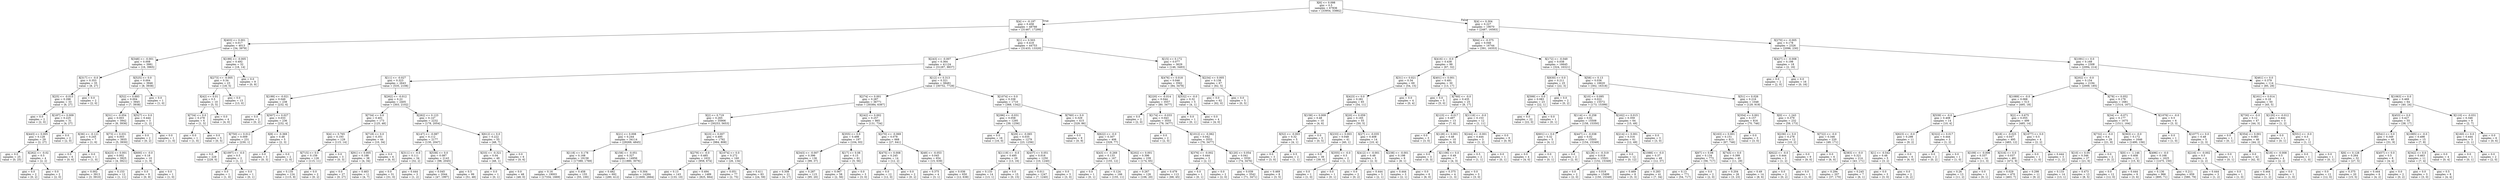 digraph Tree {
node [shape=box] ;
0 [label="X[6] <= 0.098\ngini = 0.5\nsamples = 67836\nvalue = [33954, 33882]"] ;
1 [label="X[4] <= -0.197\ngini = 0.458\nsamples = 48766\nvalue = [31467, 17299]"] ;
0 -> 1 [labeldistance=2.5, labelangle=45, headlabel="True"] ;
2 [label="X[403] <= 0.001\ngini = 0.017\nsamples = 4013\nvalue = [34, 3979]"] ;
1 -> 2 ;
3 [label="X[348] <= -0.001\ngini = 0.008\nsamples = 3981\nvalue = [16, 3965]"] ;
2 -> 3 ;
4 [label="X[317] <= -0.0\ngini = 0.353\nsamples = 35\nvalue = [8, 27]"] ;
3 -> 4 ;
5 [label="X[25] <= -0.015\ngini = 0.298\nsamples = 33\nvalue = [6, 27]"] ;
4 -> 5 ;
6 [label="gini = 0.0\nsamples = 2\nvalue = [2, 0]"] ;
5 -> 6 ;
7 [label="X[187] <= 0.009\ngini = 0.225\nsamples = 31\nvalue = [4, 27]"] ;
5 -> 7 ;
8 [label="X[443] <= 0.005\ngini = 0.128\nsamples = 29\nvalue = [2, 27]"] ;
7 -> 8 ;
9 [label="gini = 0.0\nsamples = 25\nvalue = [0, 25]"] ;
8 -> 9 ;
10 [label="X[262] <= -0.02\ngini = 0.5\nsamples = 4\nvalue = [2, 2]"] ;
8 -> 10 ;
11 [label="gini = 0.0\nsamples = 2\nvalue = [0, 2]"] ;
10 -> 11 ;
12 [label="gini = 0.0\nsamples = 2\nvalue = [2, 0]"] ;
10 -> 12 ;
13 [label="gini = 0.0\nsamples = 2\nvalue = [2, 0]"] ;
7 -> 13 ;
14 [label="gini = 0.0\nsamples = 2\nvalue = [2, 0]"] ;
4 -> 14 ;
15 [label="X[525] <= 0.0\ngini = 0.004\nsamples = 3946\nvalue = [8, 3938]"] ;
3 -> 15 ;
16 [label="X[52] <= 0.693\ngini = 0.004\nsamples = 3945\nvalue = [7, 3938]"] ;
15 -> 16 ;
17 [label="X[31] <= -0.054\ngini = 0.003\nsamples = 3942\nvalue = [6, 3936]"] ;
16 -> 17 ;
18 [label="X[36] <= -0.121\ngini = 0.245\nsamples = 7\nvalue = [1, 6]"] ;
17 -> 18 ;
19 [label="gini = 0.0\nsamples = 6\nvalue = [0, 6]"] ;
18 -> 19 ;
20 [label="gini = 0.0\nsamples = 1\nvalue = [1, 0]"] ;
18 -> 20 ;
21 [label="X[73] <= 0.031\ngini = 0.003\nsamples = 3935\nvalue = [5, 3930]"] ;
17 -> 21 ;
22 [label="X[423] <= 0.001\ngini = 0.002\nsamples = 3925\nvalue = [4, 3921]"] ;
21 -> 22 ;
23 [label="gini = 0.002\nsamples = 3913\nvalue = [3, 3910]"] ;
22 -> 23 ;
24 [label="gini = 0.153\nsamples = 12\nvalue = [1, 11]"] ;
22 -> 24 ;
25 [label="X[600] <= -0.0\ngini = 0.18\nsamples = 10\nvalue = [1, 9]"] ;
21 -> 25 ;
26 [label="gini = 0.0\nsamples = 9\nvalue = [0, 9]"] ;
25 -> 26 ;
27 [label="gini = 0.0\nsamples = 1\nvalue = [1, 0]"] ;
25 -> 27 ;
28 [label="X[527] <= 0.0\ngini = 0.444\nsamples = 3\nvalue = [1, 2]"] ;
16 -> 28 ;
29 [label="gini = 0.0\nsamples = 2\nvalue = [0, 2]"] ;
28 -> 29 ;
30 [label="gini = 0.0\nsamples = 1\nvalue = [1, 0]"] ;
28 -> 30 ;
31 [label="gini = 0.0\nsamples = 1\nvalue = [1, 0]"] ;
15 -> 31 ;
32 [label="X[199] <= -0.005\ngini = 0.492\nsamples = 32\nvalue = [18, 14]"] ;
2 -> 32 ;
33 [label="X[273] <= -0.005\ngini = 0.34\nsamples = 23\nvalue = [18, 5]"] ;
32 -> 33 ;
34 [label="X[42] <= 0.01\ngini = 0.5\nsamples = 10\nvalue = [5, 5]"] ;
33 -> 34 ;
35 [label="X[734] <= 0.0\ngini = 0.278\nsamples = 6\nvalue = [1, 5]"] ;
34 -> 35 ;
36 [label="gini = 0.0\nsamples = 1\nvalue = [1, 0]"] ;
35 -> 36 ;
37 [label="gini = 0.0\nsamples = 5\nvalue = [0, 5]"] ;
35 -> 37 ;
38 [label="gini = 0.0\nsamples = 4\nvalue = [4, 0]"] ;
34 -> 38 ;
39 [label="gini = 0.0\nsamples = 13\nvalue = [13, 0]"] ;
33 -> 39 ;
40 [label="gini = 0.0\nsamples = 9\nvalue = [0, 9]"] ;
32 -> 40 ;
41 [label="X[1] <= 0.503\ngini = 0.418\nsamples = 44753\nvalue = [31433, 13320]"] ;
1 -> 41 ;
42 [label="X[243] <= -0.007\ngini = 0.364\nsamples = 41124\nvalue = [31287, 9837]"] ;
41 -> 42 ;
43 [label="X[11] <= -0.027\ngini = 0.323\nsamples = 2643\nvalue = [535, 2108]"] ;
42 -> 43 ;
44 [label="X[199] <= -0.021\ngini = 0.049\nsamples = 238\nvalue = [232, 6]"] ;
43 -> 44 ;
45 [label="gini = 0.0\nsamples = 2\nvalue = [0, 2]"] ;
44 -> 45 ;
46 [label="X[507] <= 0.027\ngini = 0.033\nsamples = 236\nvalue = [232, 4]"] ;
44 -> 46 ;
47 [label="X[750] <= 0.012\ngini = 0.009\nsamples = 231\nvalue = [230, 1]"] ;
46 -> 47 ;
48 [label="gini = 0.0\nsamples = 229\nvalue = [229, 0]"] ;
47 -> 48 ;
49 [label="X[1097] <= -0.0\ngini = 0.5\nsamples = 2\nvalue = [1, 1]"] ;
47 -> 49 ;
50 [label="gini = 0.0\nsamples = 1\nvalue = [1, 0]"] ;
49 -> 50 ;
51 [label="gini = 0.0\nsamples = 1\nvalue = [0, 1]"] ;
49 -> 51 ;
52 [label="X[8] <= -0.369\ngini = 0.48\nsamples = 5\nvalue = [2, 3]"] ;
46 -> 52 ;
53 [label="gini = 0.0\nsamples = 3\nvalue = [0, 3]"] ;
52 -> 53 ;
54 [label="gini = 0.0\nsamples = 2\nvalue = [2, 0]"] ;
52 -> 54 ;
55 [label="X[262] <= -0.012\ngini = 0.22\nsamples = 2405\nvalue = [303, 2102]"] ;
43 -> 55 ;
56 [label="X[734] <= 0.0\ngini = 0.401\nsamples = 173\nvalue = [125, 48]"] ;
55 -> 56 ;
57 [label="X[4] <= 0.765\ngini = 0.193\nsamples = 129\nvalue = [115, 14]"] ;
56 -> 57 ;
58 [label="X[715] <= 0.0\ngini = 0.159\nsamples = 126\nvalue = [115, 11]"] ;
57 -> 58 ;
59 [label="gini = 0.135\nsamples = 124\nvalue = [115, 9]"] ;
58 -> 59 ;
60 [label="gini = 0.0\nsamples = 2\nvalue = [0, 2]"] ;
58 -> 60 ;
61 [label="gini = 0.0\nsamples = 3\nvalue = [0, 3]"] ;
57 -> 61 ;
62 [label="X[718] <= 0.0\ngini = 0.351\nsamples = 44\nvalue = [10, 34]"] ;
56 -> 62 ;
63 [label="X[91] <= 0.005\ngini = 0.188\nsamples = 38\nvalue = [4, 34]"] ;
62 -> 63 ;
64 [label="gini = 0.0\nsamples = 27\nvalue = [0, 27]"] ;
63 -> 64 ;
65 [label="gini = 0.463\nsamples = 11\nvalue = [4, 7]"] ;
63 -> 65 ;
66 [label="gini = 0.0\nsamples = 6\nvalue = [6, 0]"] ;
62 -> 66 ;
67 [label="X[262] <= 0.123\ngini = 0.147\nsamples = 2232\nvalue = [178, 2054]"] ;
55 -> 67 ;
68 [label="X[147] <= -0.087\ngini = 0.112\nsamples = 2177\nvalue = [130, 2047]"] ;
67 -> 68 ;
69 [label="X[311] <= -0.0\ngini = 0.111\nsamples = 34\nvalue = [32, 2]"] ;
68 -> 69 ;
70 [label="gini = 0.0\nsamples = 31\nvalue = [31, 0]"] ;
69 -> 70 ;
71 [label="gini = 0.444\nsamples = 3\nvalue = [1, 2]"] ;
69 -> 71 ;
72 [label="X[538] <= 0.0\ngini = 0.087\nsamples = 2143\nvalue = [98, 2045]"] ;
68 -> 72 ;
73 [label="gini = 0.045\nsamples = 2044\nvalue = [47, 1997]"] ;
72 -> 73 ;
74 [label="gini = 0.5\nsamples = 99\nvalue = [51, 48]"] ;
72 -> 74 ;
75 [label="X[612] <= 0.0\ngini = 0.222\nsamples = 55\nvalue = [48, 7]"] ;
67 -> 75 ;
76 [label="X[33] <= -0.321\ngini = 0.04\nsamples = 49\nvalue = [48, 1]"] ;
75 -> 76 ;
77 [label="gini = 0.0\nsamples = 1\nvalue = [0, 1]"] ;
76 -> 77 ;
78 [label="gini = 0.0\nsamples = 48\nvalue = [48, 0]"] ;
76 -> 78 ;
79 [label="gini = 0.0\nsamples = 6\nvalue = [0, 6]"] ;
75 -> 79 ;
80 [label="X[12] <= 0.313\ngini = 0.321\nsamples = 38481\nvalue = [30752, 7729]"] ;
42 -> 80 ;
81 [label="X[274] <= 0.001\ngini = 0.287\nsamples = 36771\nvalue = [30384, 6387]"] ;
80 -> 81 ;
82 [label="X[2] <= 0.719\ngini = 0.265\nsamples = 35906\nvalue = [30253, 5653]"] ;
81 -> 82 ;
83 [label="X[21] <= 0.008\ngini = 0.244\nsamples = 34114\nvalue = [29269, 4845]"] ;
82 -> 83 ;
84 [label="X[118] <= 0.178\ngini = 0.168\nsamples = 19158\nvalue = [17389, 1769]"] ;
83 -> 84 ;
85 [label="gini = 0.16\nsamples = 19003\nvalue = [17334, 1669]"] ;
84 -> 85 ;
86 [label="gini = 0.458\nsamples = 155\nvalue = [55, 100]"] ;
84 -> 86 ;
87 [label="X[158] <= -0.051\ngini = 0.327\nsamples = 14956\nvalue = [11880, 3076]"] ;
83 -> 87 ;
88 [label="gini = 0.482\nsamples = 692\nvalue = [280, 412]"] ;
87 -> 88 ;
89 [label="gini = 0.304\nsamples = 14264\nvalue = [11600, 2664]"] ;
87 -> 89 ;
90 [label="X[23] <= 0.007\ngini = 0.495\nsamples = 1792\nvalue = [984, 808]"] ;
82 -> 90 ;
91 [label="X[279] <= -0.0\ngini = 0.485\nsamples = 1632\nvalue = [958, 674]"] ;
90 -> 91 ;
92 [label="gini = 0.13\nsamples = 143\nvalue = [133, 10]"] ;
91 -> 92 ;
93 [label="gini = 0.494\nsamples = 1489\nvalue = [825, 664]"] ;
91 -> 93 ;
94 [label="X[1074] <= 0.0\ngini = 0.272\nsamples = 160\nvalue = [26, 134]"] ;
90 -> 94 ;
95 [label="gini = 0.051\nsamples = 77\nvalue = [2, 75]"] ;
94 -> 95 ;
96 [label="gini = 0.411\nsamples = 83\nvalue = [24, 59]"] ;
94 -> 96 ;
97 [label="X[242] <= 0.002\ngini = 0.257\nsamples = 865\nvalue = [131, 734]"] ;
81 -> 97 ;
98 [label="X[355] <= 0.0\ngini = 0.498\nsamples = 197\nvalue = [104, 93]"] ;
97 -> 98 ;
99 [label="X[343] <= -0.007\ngini = 0.396\nsamples = 136\nvalue = [99, 37]"] ;
98 -> 99 ;
100 [label="gini = 0.308\nsamples = 21\nvalue = [4, 17]"] ;
99 -> 100 ;
101 [label="gini = 0.287\nsamples = 115\nvalue = [95, 20]"] ;
99 -> 101 ;
102 [label="X[17] <= 0.08\ngini = 0.15\nsamples = 61\nvalue = [5, 56]"] ;
98 -> 102 ;
103 [label="gini = 0.067\nsamples = 58\nvalue = [2, 56]"] ;
102 -> 103 ;
104 [label="gini = 0.0\nsamples = 3\nvalue = [3, 0]"] ;
102 -> 104 ;
105 [label="X[270] <= -0.069\ngini = 0.078\nsamples = 668\nvalue = [27, 641]"] ;
97 -> 105 ;
106 [label="X[475] <= 0.008\ngini = 0.245\nsamples = 14\nvalue = [12, 2]"] ;
105 -> 106 ;
107 [label="gini = 0.0\nsamples = 12\nvalue = [12, 0]"] ;
106 -> 107 ;
108 [label="gini = 0.0\nsamples = 2\nvalue = [0, 2]"] ;
106 -> 108 ;
109 [label="X[49] <= -0.053\ngini = 0.045\nsamples = 654\nvalue = [15, 639]"] ;
105 -> 109 ;
110 [label="gini = 0.375\nsamples = 4\nvalue = [3, 1]"] ;
109 -> 110 ;
111 [label="gini = 0.036\nsamples = 650\nvalue = [12, 638]"] ;
109 -> 111 ;
112 [label="X[1074] <= 0.0\ngini = 0.338\nsamples = 1710\nvalue = [368, 1342]"] ;
80 -> 112 ;
113 [label="X[296] <= -0.031\ngini = 0.058\nsamples = 1295\nvalue = [39, 1256]"] ;
112 -> 113 ;
114 [label="gini = 0.0\nsamples = 16\nvalue = [16, 0]"] ;
113 -> 114 ;
115 [label="X[29] <= -0.065\ngini = 0.035\nsamples = 1279\nvalue = [23, 1256]"] ;
113 -> 115 ;
116 [label="X[1119] <= -0.0\ngini = 0.495\nsamples = 29\nvalue = [13, 16]"] ;
115 -> 116 ;
117 [label="gini = 0.133\nsamples = 14\nvalue = [13, 1]"] ;
116 -> 117 ;
118 [label="gini = 0.0\nsamples = 15\nvalue = [0, 15]"] ;
116 -> 118 ;
119 [label="X[437] <= 0.051\ngini = 0.016\nsamples = 1250\nvalue = [10, 1240]"] ;
115 -> 119 ;
120 [label="gini = 0.011\nsamples = 1247\nvalue = [7, 1240]"] ;
119 -> 120 ;
121 [label="gini = 0.0\nsamples = 3\nvalue = [3, 0]"] ;
119 -> 121 ;
122 [label="X[760] <= 0.0\ngini = 0.329\nsamples = 415\nvalue = [329, 86]"] ;
112 -> 122 ;
123 [label="gini = 0.0\nsamples = 9\nvalue = [0, 9]"] ;
122 -> 123 ;
124 [label="X[622] <= -0.0\ngini = 0.307\nsamples = 406\nvalue = [329, 77]"] ;
122 -> 124 ;
125 [label="X[43] <= -0.269\ngini = 0.133\nsamples = 167\nvalue = [155, 12]"] ;
124 -> 125 ;
126 [label="gini = 0.0\nsamples = 1\nvalue = [0, 1]"] ;
125 -> 126 ;
127 [label="gini = 0.124\nsamples = 166\nvalue = [155, 11]"] ;
125 -> 127 ;
128 [label="X[202] <= 0.001\ngini = 0.396\nsamples = 239\nvalue = [174, 65]"] ;
124 -> 128 ;
129 [label="gini = 0.267\nsamples = 126\nvalue = [106, 20]"] ;
128 -> 129 ;
130 [label="gini = 0.479\nsamples = 113\nvalue = [68, 45]"] ;
128 -> 130 ;
131 [label="X[15] <= 0.172\ngini = 0.077\nsamples = 3629\nvalue = [146, 3483]"] ;
41 -> 131 ;
132 [label="X[476] <= 0.018\ngini = 0.046\nsamples = 3562\nvalue = [84, 3478]"] ;
131 -> 132 ;
133 [label="X[220] <= -0.014\ngini = 0.044\nsamples = 3557\nvalue = [80, 3477]"] ;
132 -> 133 ;
134 [label="gini = 0.0\nsamples = 2\nvalue = [2, 0]"] ;
133 -> 134 ;
135 [label="X[174] <= -0.033\ngini = 0.043\nsamples = 3555\nvalue = [78, 3477]"] ;
133 -> 135 ;
136 [label="gini = 0.0\nsamples = 2\nvalue = [2, 0]"] ;
135 -> 136 ;
137 [label="X[1012] <= -0.062\ngini = 0.042\nsamples = 3553\nvalue = [76, 3477]"] ;
135 -> 137 ;
138 [label="X[376] <= -0.002\ngini = 0.444\nsamples = 3\nvalue = [2, 1]"] ;
137 -> 138 ;
139 [label="gini = 0.0\nsamples = 1\nvalue = [0, 1]"] ;
138 -> 139 ;
140 [label="gini = 0.0\nsamples = 2\nvalue = [2, 0]"] ;
138 -> 140 ;
141 [label="X[120] <= 0.054\ngini = 0.041\nsamples = 3550\nvalue = [74, 3476]"] ;
137 -> 141 ;
142 [label="gini = 0.039\nsamples = 3542\nvalue = [71, 3471]"] ;
141 -> 142 ;
143 [label="gini = 0.469\nsamples = 8\nvalue = [3, 5]"] ;
141 -> 143 ;
144 [label="X[532] <= -0.0\ngini = 0.32\nsamples = 5\nvalue = [4, 1]"] ;
132 -> 144 ;
145 [label="gini = 0.0\nsamples = 1\nvalue = [0, 1]"] ;
144 -> 145 ;
146 [label="gini = 0.0\nsamples = 4\nvalue = [4, 0]"] ;
144 -> 146 ;
147 [label="X[234] <= 0.005\ngini = 0.138\nsamples = 67\nvalue = [62, 5]"] ;
131 -> 147 ;
148 [label="gini = 0.0\nsamples = 62\nvalue = [62, 0]"] ;
147 -> 148 ;
149 [label="gini = 0.0\nsamples = 5\nvalue = [0, 5]"] ;
147 -> 149 ;
150 [label="X[4] <= 0.304\ngini = 0.227\nsamples = 19070\nvalue = [2487, 16583]"] ;
0 -> 150 [labeldistance=2.5, labelangle=-45, headlabel="False"] ;
151 [label="X[64] <= -0.375\ngini = 0.046\nsamples = 16744\nvalue = [391, 16353]"] ;
150 -> 151 ;
152 [label="X[416] <= -0.0\ngini = 0.438\nsamples = 99\nvalue = [67, 32]"] ;
151 -> 152 ;
153 [label="X[31] <= 0.021\ngini = 0.34\nsamples = 69\nvalue = [54, 15]"] ;
152 -> 153 ;
154 [label="X[423] <= 0.0\ngini = 0.281\nsamples = 65\nvalue = [54, 11]"] ;
153 -> 154 ;
155 [label="X[158] <= 0.009\ngini = 0.48\nsamples = 10\nvalue = [4, 6]"] ;
154 -> 155 ;
156 [label="X[52] <= -0.003\ngini = 0.32\nsamples = 5\nvalue = [4, 1]"] ;
155 -> 156 ;
157 [label="gini = 0.0\nsamples = 3\nvalue = [3, 0]"] ;
156 -> 157 ;
158 [label="gini = 0.5\nsamples = 2\nvalue = [1, 1]"] ;
156 -> 158 ;
159 [label="gini = 0.0\nsamples = 5\nvalue = [0, 5]"] ;
155 -> 159 ;
160 [label="X[20] <= 0.059\ngini = 0.165\nsamples = 55\nvalue = [50, 5]"] ;
154 -> 160 ;
161 [label="X[233] <= 0.003\ngini = 0.048\nsamples = 41\nvalue = [40, 1]"] ;
160 -> 161 ;
162 [label="gini = 0.0\nsamples = 39\nvalue = [39, 0]"] ;
161 -> 162 ;
163 [label="X[355] <= -0.0\ngini = 0.5\nsamples = 2\nvalue = [1, 1]"] ;
161 -> 163 ;
164 [label="gini = 0.0\nsamples = 1\nvalue = [1, 0]"] ;
163 -> 164 ;
165 [label="gini = 0.0\nsamples = 1\nvalue = [0, 1]"] ;
163 -> 165 ;
166 [label="X[27] <= -0.035\ngini = 0.408\nsamples = 14\nvalue = [10, 4]"] ;
160 -> 166 ;
167 [label="X[412] <= -0.001\ngini = 0.48\nsamples = 5\nvalue = [2, 3]"] ;
166 -> 167 ;
168 [label="gini = 0.0\nsamples = 2\nvalue = [0, 2]"] ;
167 -> 168 ;
169 [label="gini = 0.444\nsamples = 3\nvalue = [2, 1]"] ;
167 -> 169 ;
170 [label="X[238] <= -0.001\ngini = 0.198\nsamples = 9\nvalue = [8, 1]"] ;
166 -> 170 ;
171 [label="gini = 0.444\nsamples = 3\nvalue = [2, 1]"] ;
170 -> 171 ;
172 [label="gini = 0.0\nsamples = 6\nvalue = [6, 0]"] ;
170 -> 172 ;
173 [label="gini = 0.0\nsamples = 4\nvalue = [0, 4]"] ;
153 -> 173 ;
174 [label="X[401] <= 0.001\ngini = 0.491\nsamples = 30\nvalue = [13, 17]"] ;
152 -> 174 ;
175 [label="gini = 0.0\nsamples = 5\nvalue = [5, 0]"] ;
174 -> 175 ;
176 [label="X[760] <= -0.0\ngini = 0.435\nsamples = 25\nvalue = [8, 17]"] ;
174 -> 176 ;
177 [label="X[123] <= -0.017\ngini = 0.497\nsamples = 13\nvalue = [7, 6]"] ;
176 -> 177 ;
178 [label="gini = 0.0\nsamples = 3\nvalue = [3, 0]"] ;
177 -> 178 ;
179 [label="X[128] <= 0.001\ngini = 0.48\nsamples = 10\nvalue = [4, 6]"] ;
177 -> 179 ;
180 [label="gini = 0.0\nsamples = 3\nvalue = [0, 3]"] ;
179 -> 180 ;
181 [label="X[1106] <= 0.0\ngini = 0.49\nsamples = 7\nvalue = [4, 3]"] ;
179 -> 181 ;
182 [label="gini = 0.375\nsamples = 4\nvalue = [1, 3]"] ;
181 -> 182 ;
183 [label="gini = 0.0\nsamples = 3\nvalue = [3, 0]"] ;
181 -> 183 ;
184 [label="X[1116] <= -0.0\ngini = 0.153\nsamples = 12\nvalue = [1, 11]"] ;
176 -> 184 ;
185 [label="X[244] <= -0.001\ngini = 0.444\nsamples = 3\nvalue = [1, 2]"] ;
184 -> 185 ;
186 [label="gini = 0.5\nsamples = 2\nvalue = [1, 1]"] ;
185 -> 186 ;
187 [label="gini = 0.0\nsamples = 1\nvalue = [0, 1]"] ;
185 -> 187 ;
188 [label="gini = 0.0\nsamples = 9\nvalue = [0, 9]"] ;
184 -> 188 ;
189 [label="X[172] <= -0.049\ngini = 0.038\nsamples = 16645\nvalue = [324, 16321]"] ;
151 -> 189 ;
190 [label="X[630] <= 0.0\ngini = 0.211\nsamples = 25\nvalue = [22, 3]"] ;
189 -> 190 ;
191 [label="X[599] <= 0.0\ngini = 0.083\nsamples = 23\nvalue = [22, 1]"] ;
190 -> 191 ;
192 [label="gini = 0.0\nsamples = 22\nvalue = [22, 0]"] ;
191 -> 192 ;
193 [label="gini = 0.0\nsamples = 1\nvalue = [0, 1]"] ;
191 -> 193 ;
194 [label="gini = 0.0\nsamples = 2\nvalue = [0, 2]"] ;
190 -> 194 ;
195 [label="X[58] <= 0.13\ngini = 0.036\nsamples = 16620\nvalue = [302, 16318]"] ;
189 -> 195 ;
196 [label="X[10] <= 0.095\ngini = 0.022\nsamples = 15572\nvalue = [173, 15399]"] ;
195 -> 196 ;
197 [label="X[114] <= -0.258\ngini = 0.02\nsamples = 15508\nvalue = [158, 15350]"] ;
196 -> 197 ;
198 [label="X[601] <= 0.0\ngini = 0.32\nsamples = 5\nvalue = [4, 1]"] ;
197 -> 198 ;
199 [label="gini = 0.0\nsamples = 4\nvalue = [4, 0]"] ;
198 -> 199 ;
200 [label="gini = 0.0\nsamples = 1\nvalue = [0, 1]"] ;
198 -> 200 ;
201 [label="X[447] <= -0.038\ngini = 0.02\nsamples = 15503\nvalue = [154, 15349]"] ;
197 -> 201 ;
202 [label="gini = 0.0\nsamples = 2\nvalue = [2, 0]"] ;
201 -> 202 ;
203 [label="X[128] <= -0.319\ngini = 0.019\nsamples = 15501\nvalue = [152, 15349]"] ;
201 -> 203 ;
204 [label="gini = 0.0\nsamples = 2\nvalue = [2, 0]"] ;
203 -> 204 ;
205 [label="gini = 0.019\nsamples = 15499\nvalue = [150, 15349]"] ;
203 -> 205 ;
206 [label="X[162] <= 0.015\ngini = 0.359\nsamples = 64\nvalue = [15, 49]"] ;
196 -> 206 ;
207 [label="X[214] <= 0.001\ngini = 0.316\nsamples = 61\nvalue = [12, 49]"] ;
206 -> 207 ;
208 [label="gini = 0.0\nsamples = 12\nvalue = [0, 12]"] ;
207 -> 208 ;
209 [label="X[1088] <= -0.0\ngini = 0.37\nsamples = 49\nvalue = [12, 37]"] ;
207 -> 209 ;
210 [label="gini = 0.469\nsamples = 8\nvalue = [5, 3]"] ;
209 -> 210 ;
211 [label="gini = 0.283\nsamples = 41\nvalue = [7, 34]"] ;
209 -> 211 ;
212 [label="gini = 0.0\nsamples = 3\nvalue = [3, 0]"] ;
206 -> 212 ;
213 [label="X[51] <= 0.026\ngini = 0.216\nsamples = 1048\nvalue = [129, 919]"] ;
195 -> 213 ;
214 [label="X[354] <= 0.001\ngini = 0.157\nsamples = 816\nvalue = [70, 746]"] ;
213 -> 214 ;
215 [label="X[163] <= 0.001\ngini = 0.151\nsamples = 813\nvalue = [67, 746]"] ;
214 -> 215 ;
216 [label="X[67] <= 0.08\ngini = 0.134\nsamples = 773\nvalue = [56, 717]"] ;
215 -> 216 ;
217 [label="gini = 0.13\nsamples = 771\nvalue = [54, 717]"] ;
216 -> 217 ;
218 [label="gini = 0.0\nsamples = 2\nvalue = [2, 0]"] ;
216 -> 218 ;
219 [label="X[743] <= 0.0\ngini = 0.399\nsamples = 40\nvalue = [11, 29]"] ;
215 -> 219 ;
220 [label="gini = 0.204\nsamples = 26\nvalue = [3, 23]"] ;
219 -> 220 ;
221 [label="gini = 0.49\nsamples = 14\nvalue = [8, 6]"] ;
219 -> 221 ;
222 [label="gini = 0.0\nsamples = 3\nvalue = [3, 0]"] ;
214 -> 222 ;
223 [label="X[0] <= -1.243\ngini = 0.379\nsamples = 232\nvalue = [59, 173]"] ;
213 -> 223 ;
224 [label="X[236] <= 0.0\ngini = 0.278\nsamples = 12\nvalue = [10, 2]"] ;
223 -> 224 ;
225 [label="X[622] <= -0.0\ngini = 0.444\nsamples = 3\nvalue = [1, 2]"] ;
224 -> 225 ;
226 [label="gini = 0.0\nsamples = 2\nvalue = [0, 2]"] ;
225 -> 226 ;
227 [label="gini = 0.0\nsamples = 1\nvalue = [1, 0]"] ;
225 -> 227 ;
228 [label="gini = 0.0\nsamples = 9\nvalue = [9, 0]"] ;
224 -> 228 ;
229 [label="X[722] <= -0.0\ngini = 0.346\nsamples = 220\nvalue = [49, 171]"] ;
223 -> 229 ;
230 [label="gini = 0.0\nsamples = 6\nvalue = [6, 0]"] ;
229 -> 230 ;
231 [label="X[383] <= -0.0\ngini = 0.321\nsamples = 214\nvalue = [43, 171]"] ;
229 -> 231 ;
232 [label="gini = 0.294\nsamples = 207\nvalue = [37, 170]"] ;
231 -> 232 ;
233 [label="gini = 0.245\nsamples = 7\nvalue = [6, 1]"] ;
231 -> 233 ;
234 [label="X[270] <= -0.005\ngini = 0.178\nsamples = 2326\nvalue = [2096, 230]"] ;
150 -> 234 ;
235 [label="X[427] <= -0.008\ngini = 0.198\nsamples = 18\nvalue = [2, 16]"] ;
234 -> 235 ;
236 [label="gini = 0.0\nsamples = 2\nvalue = [2, 0]"] ;
235 -> 236 ;
237 [label="gini = 0.0\nsamples = 16\nvalue = [0, 16]"] ;
235 -> 237 ;
238 [label="X[1091] <= 0.0\ngini = 0.168\nsamples = 2308\nvalue = [2094, 214]"] ;
234 -> 238 ;
239 [label="X[202] <= -0.0\ngini = 0.154\nsamples = 2194\nvalue = [2009, 185]"] ;
238 -> 239 ;
240 [label="X[1089] <= -0.0\ngini = 0.068\nsamples = 513\nvalue = [495, 18]"] ;
239 -> 240 ;
241 [label="X[539] <= -0.0\ngini = 0.408\nsamples = 14\nvalue = [10, 4]"] ;
240 -> 241 ;
242 [label="X[623] <= -0.0\ngini = 0.298\nsamples = 11\nvalue = [9, 2]"] ;
241 -> 242 ;
243 [label="X[1] <= -0.542\ngini = 0.48\nsamples = 5\nvalue = [3, 2]"] ;
242 -> 243 ;
244 [label="gini = 0.0\nsamples = 3\nvalue = [3, 0]"] ;
243 -> 244 ;
245 [label="gini = 0.0\nsamples = 2\nvalue = [0, 2]"] ;
243 -> 245 ;
246 [label="gini = 0.0\nsamples = 6\nvalue = [6, 0]"] ;
242 -> 246 ;
247 [label="X[322] <= 0.017\ngini = 0.444\nsamples = 3\nvalue = [1, 2]"] ;
241 -> 247 ;
248 [label="gini = 0.0\nsamples = 2\nvalue = [0, 2]"] ;
247 -> 248 ;
249 [label="gini = 0.0\nsamples = 1\nvalue = [1, 0]"] ;
247 -> 249 ;
250 [label="X[2] <= 0.675\ngini = 0.055\nsamples = 499\nvalue = [485, 14]"] ;
240 -> 250 ;
251 [label="X[18] <= -0.025\ngini = 0.047\nsamples = 495\nvalue = [483, 12]"] ;
250 -> 251 ;
252 [label="X[109] <= -0.006\ngini = 0.337\nsamples = 14\nvalue = [11, 3]"] ;
251 -> 252 ;
253 [label="gini = 0.26\nsamples = 13\nvalue = [11, 2]"] ;
252 -> 253 ;
254 [label="gini = 0.0\nsamples = 1\nvalue = [0, 1]"] ;
252 -> 254 ;
255 [label="X[316] <= 0.0\ngini = 0.037\nsamples = 481\nvalue = [472, 9]"] ;
251 -> 255 ;
256 [label="gini = 0.029\nsamples = 470\nvalue = [463, 7]"] ;
255 -> 256 ;
257 [label="gini = 0.298\nsamples = 11\nvalue = [9, 2]"] ;
255 -> 257 ;
258 [label="X[1077] <= 0.0\ngini = 0.5\nsamples = 4\nvalue = [2, 2]"] ;
250 -> 258 ;
259 [label="gini = 0.0\nsamples = 1\nvalue = [1, 0]"] ;
258 -> 259 ;
260 [label="gini = 0.444\nsamples = 3\nvalue = [1, 2]"] ;
258 -> 260 ;
261 [label="X[78] <= 0.052\ngini = 0.179\nsamples = 1681\nvalue = [1514, 167]"] ;
239 -> 261 ;
262 [label="X[34] <= -0.071\ngini = 0.177\nsamples = 1675\nvalue = [1511, 164]"] ;
261 -> 262 ;
263 [label="X[732] <= -0.0\ngini = 0.4\nsamples = 29\nvalue = [21, 8]"] ;
262 -> 263 ;
264 [label="X[10] <= 0.05\ngini = 0.346\nsamples = 27\nvalue = [21, 6]"] ;
263 -> 264 ;
265 [label="gini = 0.133\nsamples = 14\nvalue = [13, 1]"] ;
264 -> 265 ;
266 [label="gini = 0.473\nsamples = 13\nvalue = [8, 5]"] ;
264 -> 266 ;
267 [label="gini = 0.0\nsamples = 2\nvalue = [0, 2]"] ;
263 -> 267 ;
268 [label="X[363] <= -0.0\ngini = 0.172\nsamples = 1646\nvalue = [1490, 156]"] ;
262 -> 268 ;
269 [label="X[0] <= -1.146\ngini = 0.408\nsamples = 21\nvalue = [15, 6]"] ;
268 -> 269 ;
270 [label="gini = 0.0\nsamples = 12\nvalue = [12, 0]"] ;
269 -> 270 ;
271 [label="gini = 0.444\nsamples = 9\nvalue = [3, 6]"] ;
269 -> 271 ;
272 [label="X[496] <= -0.0\ngini = 0.168\nsamples = 1625\nvalue = [1475, 150]"] ;
268 -> 272 ;
273 [label="gini = 0.136\nsamples = 966\nvalue = [895, 71]"] ;
272 -> 273 ;
274 [label="gini = 0.211\nsamples = 659\nvalue = [580, 79]"] ;
272 -> 274 ;
275 [label="X[1076] <= -0.0\ngini = 0.5\nsamples = 6\nvalue = [3, 3]"] ;
261 -> 275 ;
276 [label="gini = 0.0\nsamples = 1\nvalue = [1, 0]"] ;
275 -> 276 ;
277 [label="X[1077] <= 0.0\ngini = 0.48\nsamples = 5\nvalue = [2, 3]"] ;
275 -> 277 ;
278 [label="X[216] <= -0.002\ngini = 0.5\nsamples = 4\nvalue = [2, 2]"] ;
277 -> 278 ;
279 [label="gini = 0.444\nsamples = 3\nvalue = [1, 2]"] ;
278 -> 279 ;
280 [label="gini = 0.0\nsamples = 1\nvalue = [1, 0]"] ;
278 -> 280 ;
281 [label="gini = 0.0\nsamples = 1\nvalue = [0, 1]"] ;
277 -> 281 ;
282 [label="X[461] <= 0.0\ngini = 0.379\nsamples = 114\nvalue = [85, 29]"] ;
238 -> 282 ;
283 [label="X[161] <= 0.014\ngini = 0.18\nsamples = 50\nvalue = [45, 5]"] ;
282 -> 283 ;
284 [label="X[730] <= -0.0\ngini = 0.12\nsamples = 47\nvalue = [44, 3]"] ;
283 -> 284 ;
285 [label="gini = 0.0\nsamples = 1\nvalue = [0, 1]"] ;
284 -> 285 ;
286 [label="X[354] <= 0.001\ngini = 0.083\nsamples = 46\nvalue = [44, 2]"] ;
284 -> 286 ;
287 [label="gini = 0.0\nsamples = 42\nvalue = [42, 0]"] ;
286 -> 287 ;
288 [label="X[18] <= -0.008\ngini = 0.5\nsamples = 4\nvalue = [2, 2]"] ;
286 -> 288 ;
289 [label="gini = 0.444\nsamples = 3\nvalue = [1, 2]"] ;
288 -> 289 ;
290 [label="gini = 0.0\nsamples = 1\nvalue = [1, 0]"] ;
288 -> 290 ;
291 [label="X[120] <= -0.012\ngini = 0.444\nsamples = 3\nvalue = [1, 2]"] ;
283 -> 291 ;
292 [label="gini = 0.0\nsamples = 1\nvalue = [0, 1]"] ;
291 -> 292 ;
293 [label="X[551] <= -0.0\ngini = 0.5\nsamples = 2\nvalue = [1, 1]"] ;
291 -> 293 ;
294 [label="gini = 0.0\nsamples = 1\nvalue = [1, 0]"] ;
293 -> 294 ;
295 [label="gini = 0.0\nsamples = 1\nvalue = [0, 1]"] ;
293 -> 295 ;
296 [label="X[1063] <= 0.0\ngini = 0.469\nsamples = 64\nvalue = [40, 24]"] ;
282 -> 296 ;
297 [label="X[453] <= 0.0\ngini = 0.427\nsamples = 55\nvalue = [38, 17]"] ;
296 -> 297 ;
298 [label="X[541] <= 0.0\ngini = 0.349\nsamples = 40\nvalue = [31, 9]"] ;
297 -> 298 ;
299 [label="X[6] <= 0.128\ngini = 0.264\nsamples = 32\nvalue = [27, 5]"] ;
298 -> 299 ;
300 [label="gini = 0.0\nsamples = 12\nvalue = [12, 0]"] ;
299 -> 300 ;
301 [label="gini = 0.375\nsamples = 20\nvalue = [15, 5]"] ;
299 -> 301 ;
302 [label="X[457] <= 0.0\ngini = 0.5\nsamples = 8\nvalue = [4, 4]"] ;
298 -> 302 ;
303 [label="gini = 0.444\nsamples = 6\nvalue = [4, 2]"] ;
302 -> 303 ;
304 [label="gini = 0.0\nsamples = 2\nvalue = [0, 2]"] ;
302 -> 304 ;
305 [label="X[1085] <= -0.0\ngini = 0.498\nsamples = 15\nvalue = [7, 8]"] ;
297 -> 305 ;
306 [label="X[342] <= 0.0\ngini = 0.463\nsamples = 11\nvalue = [7, 4]"] ;
305 -> 306 ;
307 [label="gini = 0.0\nsamples = 3\nvalue = [3, 0]"] ;
306 -> 307 ;
308 [label="gini = 0.5\nsamples = 8\nvalue = [4, 4]"] ;
306 -> 308 ;
309 [label="gini = 0.0\nsamples = 4\nvalue = [0, 4]"] ;
305 -> 309 ;
310 [label="X[110] <= -0.031\ngini = 0.346\nsamples = 9\nvalue = [2, 7]"] ;
296 -> 310 ;
311 [label="X[160] <= 0.0\ngini = 0.444\nsamples = 3\nvalue = [2, 1]"] ;
310 -> 311 ;
312 [label="gini = 0.0\nsamples = 1\nvalue = [0, 1]"] ;
311 -> 312 ;
313 [label="gini = 0.0\nsamples = 2\nvalue = [2, 0]"] ;
311 -> 313 ;
314 [label="gini = 0.0\nsamples = 6\nvalue = [0, 6]"] ;
310 -> 314 ;
}
